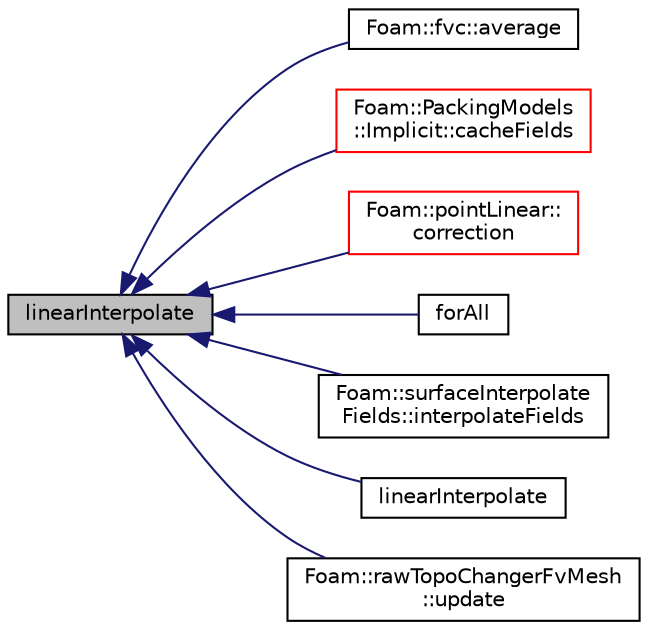 digraph "linearInterpolate"
{
  bgcolor="transparent";
  edge [fontname="Helvetica",fontsize="10",labelfontname="Helvetica",labelfontsize="10"];
  node [fontname="Helvetica",fontsize="10",shape=record];
  rankdir="LR";
  Node1 [label="linearInterpolate",height=0.2,width=0.4,color="black", fillcolor="grey75", style="filled", fontcolor="black"];
  Node1 -> Node2 [dir="back",color="midnightblue",fontsize="10",style="solid",fontname="Helvetica"];
  Node2 [label="Foam::fvc::average",height=0.2,width=0.4,color="black",URL="$a10992.html#a74a8c43f55008ad5997fd8d2122fee2f",tooltip="Area-weighted average a surfaceField creating a volField. "];
  Node1 -> Node3 [dir="back",color="midnightblue",fontsize="10",style="solid",fontname="Helvetica"];
  Node3 [label="Foam::PackingModels\l::Implicit::cacheFields",height=0.2,width=0.4,color="red",URL="$a01053.html#a6005414ac27ae3e0b5a783ba216c1906",tooltip="Calculate the inter particles stresses. "];
  Node1 -> Node4 [dir="back",color="midnightblue",fontsize="10",style="solid",fontname="Helvetica"];
  Node4 [label="Foam::pointLinear::\lcorrection",height=0.2,width=0.4,color="red",URL="$a01918.html#a71944945191a35be21d9ab3b37c3170c",tooltip="Return the explicit correction to the face-interpolate. "];
  Node1 -> Node5 [dir="back",color="midnightblue",fontsize="10",style="solid",fontname="Helvetica"];
  Node5 [label="forAll",height=0.2,width=0.4,color="black",URL="$a03288.html#a9355a38e2751fb0aed092ab612f7a29f"];
  Node1 -> Node6 [dir="back",color="midnightblue",fontsize="10",style="solid",fontname="Helvetica"];
  Node6 [label="Foam::surfaceInterpolate\lFields::interpolateFields",height=0.2,width=0.4,color="black",URL="$a02551.html#ab9b8efc956510a07b02bd4f144cb23b2"];
  Node1 -> Node7 [dir="back",color="midnightblue",fontsize="10",style="solid",fontname="Helvetica"];
  Node7 [label="linearInterpolate",height=0.2,width=0.4,color="black",URL="$a10958.html#a8cb283db11cf06c77b3947dea2b89ca6"];
  Node1 -> Node8 [dir="back",color="midnightblue",fontsize="10",style="solid",fontname="Helvetica"];
  Node8 [label="Foam::rawTopoChangerFvMesh\l::update",height=0.2,width=0.4,color="black",URL="$a02115.html#aa2aac016e2bf7b5bd2b271786c2791aa",tooltip="Update the mesh for both mesh motion and topology change. "];
}
